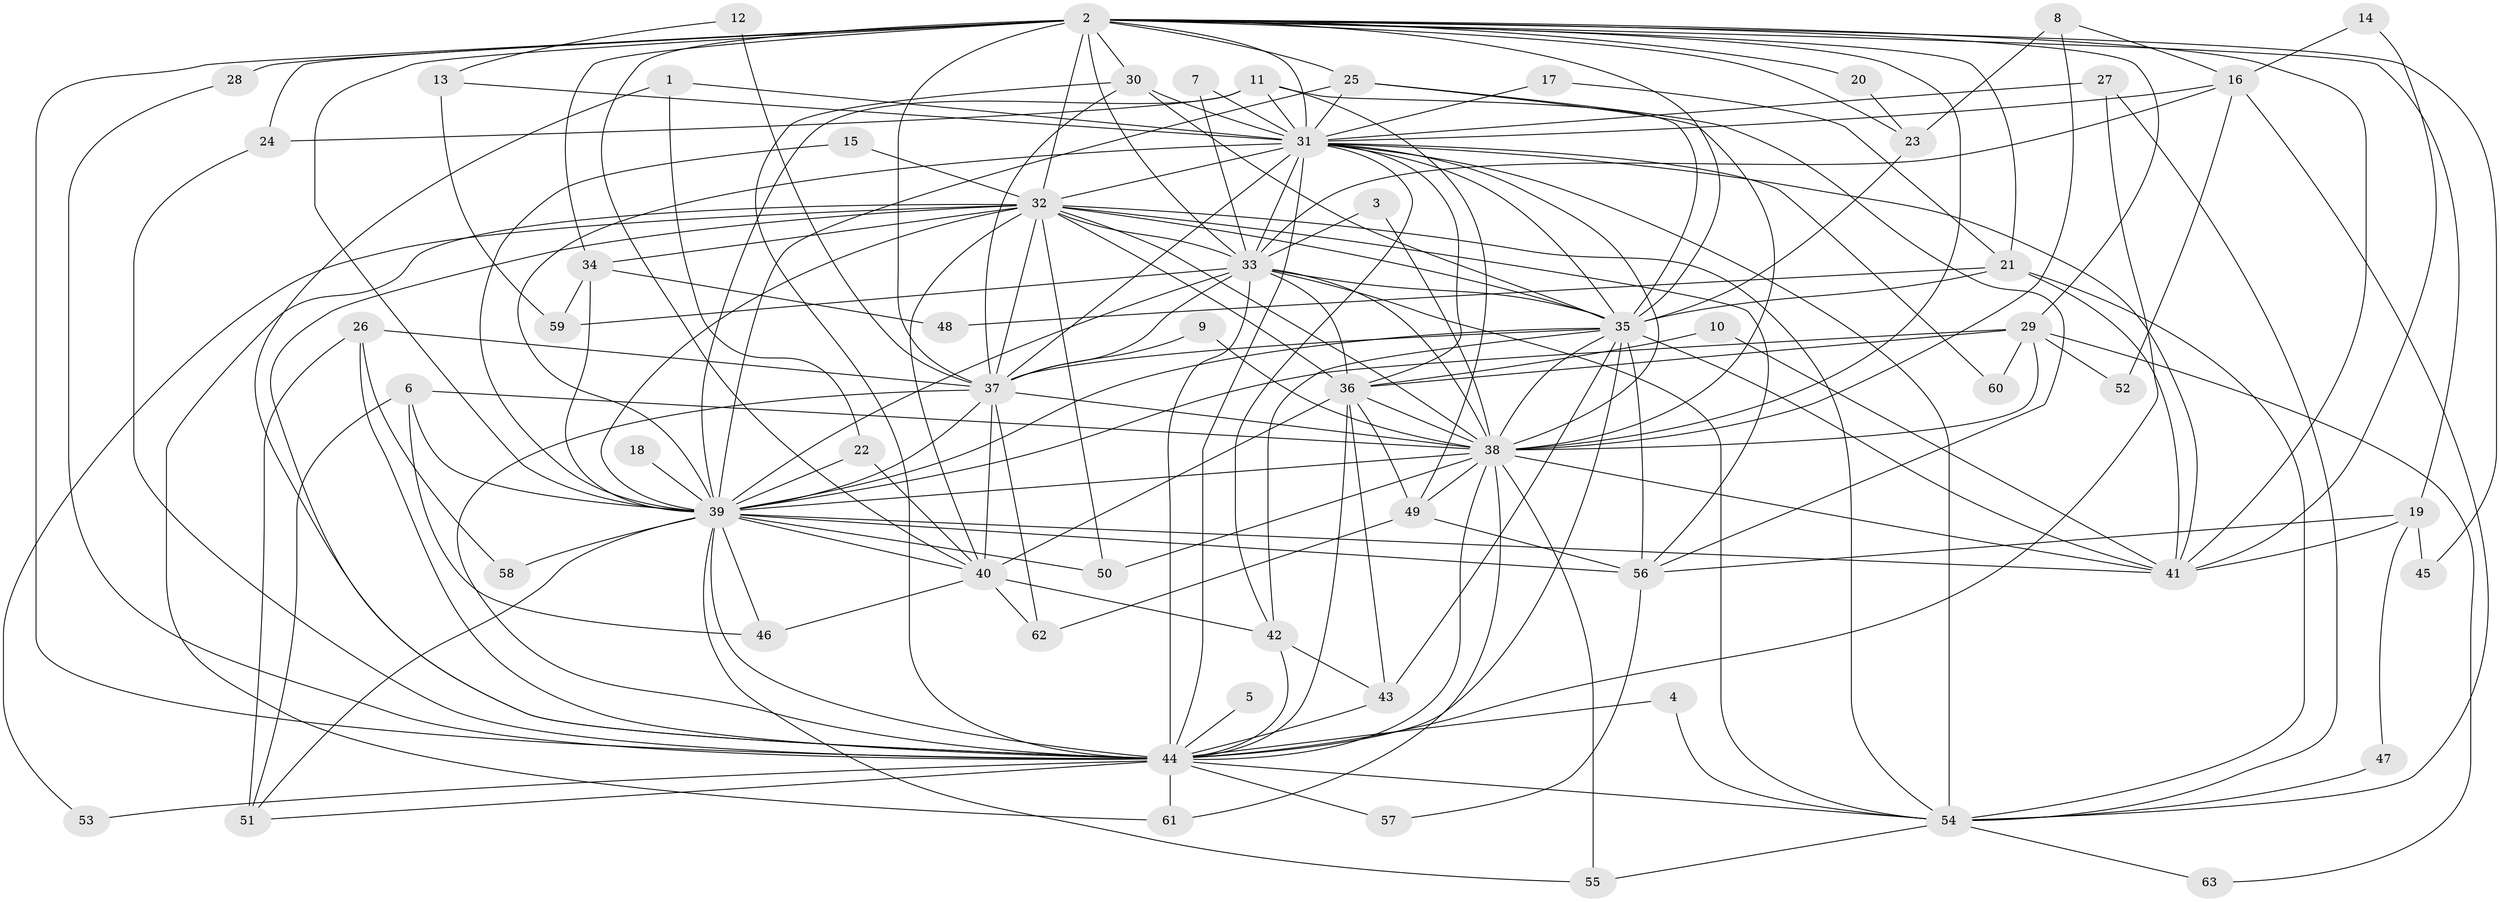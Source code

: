 // original degree distribution, {21: 0.007936507936507936, 16: 0.015873015873015872, 20: 0.007936507936507936, 24: 0.007936507936507936, 30: 0.007936507936507936, 15: 0.007936507936507936, 25: 0.007936507936507936, 27: 0.007936507936507936, 17: 0.007936507936507936, 3: 0.21428571428571427, 10: 0.007936507936507936, 5: 0.07936507936507936, 7: 0.015873015873015872, 2: 0.48412698412698413, 4: 0.09523809523809523, 6: 0.023809523809523808}
// Generated by graph-tools (version 1.1) at 2025/25/03/09/25 03:25:44]
// undirected, 63 vertices, 185 edges
graph export_dot {
graph [start="1"]
  node [color=gray90,style=filled];
  1;
  2;
  3;
  4;
  5;
  6;
  7;
  8;
  9;
  10;
  11;
  12;
  13;
  14;
  15;
  16;
  17;
  18;
  19;
  20;
  21;
  22;
  23;
  24;
  25;
  26;
  27;
  28;
  29;
  30;
  31;
  32;
  33;
  34;
  35;
  36;
  37;
  38;
  39;
  40;
  41;
  42;
  43;
  44;
  45;
  46;
  47;
  48;
  49;
  50;
  51;
  52;
  53;
  54;
  55;
  56;
  57;
  58;
  59;
  60;
  61;
  62;
  63;
  1 -- 22 [weight=1.0];
  1 -- 31 [weight=1.0];
  1 -- 44 [weight=1.0];
  2 -- 19 [weight=1.0];
  2 -- 20 [weight=1.0];
  2 -- 21 [weight=1.0];
  2 -- 23 [weight=1.0];
  2 -- 24 [weight=2.0];
  2 -- 25 [weight=1.0];
  2 -- 28 [weight=2.0];
  2 -- 29 [weight=1.0];
  2 -- 30 [weight=2.0];
  2 -- 31 [weight=2.0];
  2 -- 32 [weight=2.0];
  2 -- 33 [weight=4.0];
  2 -- 34 [weight=1.0];
  2 -- 35 [weight=2.0];
  2 -- 37 [weight=2.0];
  2 -- 38 [weight=2.0];
  2 -- 39 [weight=3.0];
  2 -- 40 [weight=1.0];
  2 -- 41 [weight=1.0];
  2 -- 44 [weight=3.0];
  2 -- 45 [weight=1.0];
  3 -- 33 [weight=1.0];
  3 -- 38 [weight=1.0];
  4 -- 44 [weight=1.0];
  4 -- 54 [weight=1.0];
  5 -- 44 [weight=1.0];
  6 -- 38 [weight=1.0];
  6 -- 39 [weight=1.0];
  6 -- 46 [weight=1.0];
  6 -- 51 [weight=1.0];
  7 -- 31 [weight=1.0];
  7 -- 33 [weight=1.0];
  8 -- 16 [weight=1.0];
  8 -- 23 [weight=1.0];
  8 -- 38 [weight=1.0];
  9 -- 37 [weight=1.0];
  9 -- 38 [weight=1.0];
  10 -- 36 [weight=1.0];
  10 -- 41 [weight=1.0];
  11 -- 24 [weight=1.0];
  11 -- 31 [weight=1.0];
  11 -- 35 [weight=1.0];
  11 -- 39 [weight=1.0];
  11 -- 49 [weight=1.0];
  12 -- 13 [weight=1.0];
  12 -- 37 [weight=2.0];
  13 -- 31 [weight=1.0];
  13 -- 59 [weight=1.0];
  14 -- 16 [weight=1.0];
  14 -- 41 [weight=1.0];
  15 -- 32 [weight=1.0];
  15 -- 39 [weight=1.0];
  16 -- 31 [weight=1.0];
  16 -- 33 [weight=1.0];
  16 -- 52 [weight=1.0];
  16 -- 54 [weight=1.0];
  17 -- 21 [weight=1.0];
  17 -- 31 [weight=1.0];
  18 -- 39 [weight=1.0];
  19 -- 41 [weight=1.0];
  19 -- 45 [weight=1.0];
  19 -- 47 [weight=1.0];
  19 -- 56 [weight=1.0];
  20 -- 23 [weight=1.0];
  21 -- 35 [weight=1.0];
  21 -- 41 [weight=1.0];
  21 -- 48 [weight=1.0];
  21 -- 54 [weight=1.0];
  22 -- 39 [weight=1.0];
  22 -- 40 [weight=1.0];
  23 -- 35 [weight=1.0];
  24 -- 44 [weight=1.0];
  25 -- 31 [weight=1.0];
  25 -- 38 [weight=1.0];
  25 -- 39 [weight=1.0];
  25 -- 56 [weight=1.0];
  26 -- 37 [weight=1.0];
  26 -- 44 [weight=1.0];
  26 -- 51 [weight=1.0];
  26 -- 58 [weight=1.0];
  27 -- 31 [weight=1.0];
  27 -- 44 [weight=1.0];
  27 -- 54 [weight=1.0];
  28 -- 44 [weight=1.0];
  29 -- 36 [weight=1.0];
  29 -- 38 [weight=1.0];
  29 -- 39 [weight=1.0];
  29 -- 52 [weight=1.0];
  29 -- 60 [weight=1.0];
  29 -- 63 [weight=1.0];
  30 -- 31 [weight=1.0];
  30 -- 35 [weight=1.0];
  30 -- 37 [weight=1.0];
  30 -- 44 [weight=1.0];
  31 -- 32 [weight=1.0];
  31 -- 33 [weight=1.0];
  31 -- 35 [weight=1.0];
  31 -- 36 [weight=1.0];
  31 -- 37 [weight=1.0];
  31 -- 38 [weight=1.0];
  31 -- 39 [weight=1.0];
  31 -- 41 [weight=1.0];
  31 -- 42 [weight=1.0];
  31 -- 44 [weight=1.0];
  31 -- 54 [weight=1.0];
  31 -- 60 [weight=1.0];
  32 -- 33 [weight=1.0];
  32 -- 34 [weight=1.0];
  32 -- 35 [weight=2.0];
  32 -- 36 [weight=1.0];
  32 -- 37 [weight=1.0];
  32 -- 38 [weight=1.0];
  32 -- 39 [weight=2.0];
  32 -- 40 [weight=1.0];
  32 -- 44 [weight=1.0];
  32 -- 50 [weight=1.0];
  32 -- 53 [weight=1.0];
  32 -- 54 [weight=1.0];
  32 -- 56 [weight=1.0];
  32 -- 61 [weight=1.0];
  33 -- 35 [weight=1.0];
  33 -- 36 [weight=1.0];
  33 -- 37 [weight=1.0];
  33 -- 38 [weight=1.0];
  33 -- 39 [weight=2.0];
  33 -- 44 [weight=2.0];
  33 -- 54 [weight=1.0];
  33 -- 59 [weight=1.0];
  34 -- 39 [weight=1.0];
  34 -- 48 [weight=1.0];
  34 -- 59 [weight=1.0];
  35 -- 37 [weight=1.0];
  35 -- 38 [weight=2.0];
  35 -- 39 [weight=1.0];
  35 -- 41 [weight=1.0];
  35 -- 42 [weight=1.0];
  35 -- 43 [weight=1.0];
  35 -- 44 [weight=1.0];
  35 -- 56 [weight=1.0];
  36 -- 38 [weight=1.0];
  36 -- 40 [weight=1.0];
  36 -- 43 [weight=1.0];
  36 -- 44 [weight=1.0];
  36 -- 49 [weight=1.0];
  37 -- 38 [weight=2.0];
  37 -- 39 [weight=1.0];
  37 -- 40 [weight=2.0];
  37 -- 44 [weight=1.0];
  37 -- 62 [weight=1.0];
  38 -- 39 [weight=1.0];
  38 -- 41 [weight=1.0];
  38 -- 44 [weight=1.0];
  38 -- 49 [weight=1.0];
  38 -- 50 [weight=1.0];
  38 -- 55 [weight=1.0];
  38 -- 61 [weight=1.0];
  39 -- 40 [weight=1.0];
  39 -- 41 [weight=1.0];
  39 -- 44 [weight=1.0];
  39 -- 46 [weight=1.0];
  39 -- 50 [weight=1.0];
  39 -- 51 [weight=1.0];
  39 -- 55 [weight=1.0];
  39 -- 56 [weight=1.0];
  39 -- 58 [weight=1.0];
  40 -- 42 [weight=1.0];
  40 -- 46 [weight=1.0];
  40 -- 62 [weight=1.0];
  42 -- 43 [weight=1.0];
  42 -- 44 [weight=2.0];
  43 -- 44 [weight=1.0];
  44 -- 51 [weight=1.0];
  44 -- 53 [weight=1.0];
  44 -- 54 [weight=1.0];
  44 -- 57 [weight=1.0];
  44 -- 61 [weight=1.0];
  47 -- 54 [weight=1.0];
  49 -- 56 [weight=1.0];
  49 -- 62 [weight=1.0];
  54 -- 55 [weight=1.0];
  54 -- 63 [weight=1.0];
  56 -- 57 [weight=1.0];
}
